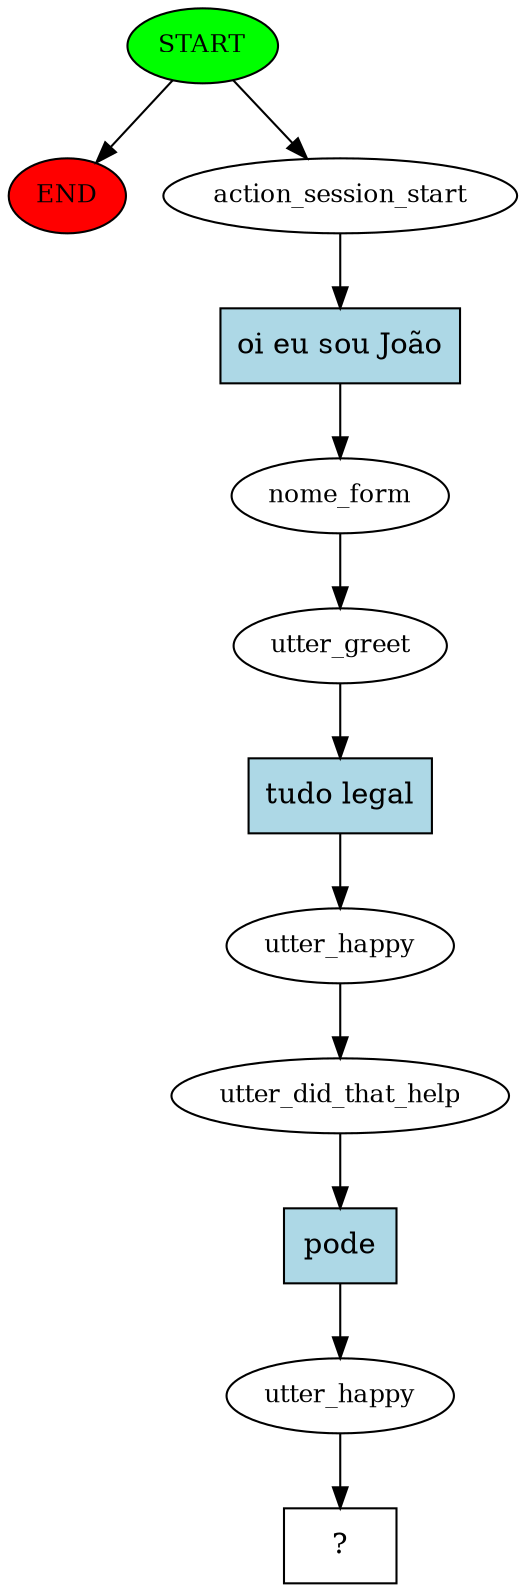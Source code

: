 digraph  {
0 [class="start active", fillcolor=green, fontsize=12, label=START, style=filled];
"-1" [class=end, fillcolor=red, fontsize=12, label=END, style=filled];
1 [class=active, fontsize=12, label=action_session_start];
2 [class=active, fontsize=12, label=nome_form];
3 [class=active, fontsize=12, label=utter_greet];
4 [class=active, fontsize=12, label=utter_happy];
5 [class=active, fontsize=12, label=utter_did_that_help];
6 [class=active, fontsize=12, label=utter_happy];
7 [class="intent dashed active", label="  ?  ", shape=rect];
8 [class="intent active", fillcolor=lightblue, label="oi eu sou João", shape=rect, style=filled];
9 [class="intent active", fillcolor=lightblue, label="tudo legal", shape=rect, style=filled];
10 [class="intent active", fillcolor=lightblue, label=pode, shape=rect, style=filled];
0 -> "-1"  [class="", key=NONE, label=""];
0 -> 1  [class=active, key=NONE, label=""];
1 -> 8  [class=active, key=0];
2 -> 3  [class=active, key=NONE, label=""];
3 -> 9  [class=active, key=0];
4 -> 5  [class=active, key=NONE, label=""];
5 -> 10  [class=active, key=0];
6 -> 7  [class=active, key=NONE, label=""];
8 -> 2  [class=active, key=0];
9 -> 4  [class=active, key=0];
10 -> 6  [class=active, key=0];
}
